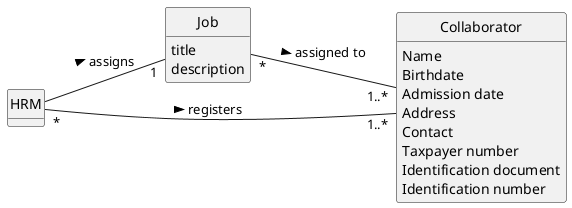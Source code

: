 @startuml
skinparam monochrome true
skinparam packageStyle rectangle
skinparam shadowing false

left to right direction

skinparam classAttributeIconSize 0

hide circle
hide methods

'title Domain Model

class HRM {
}

class Job {
    title
    description
}

class Collaborator {
    Name
    Birthdate
    Admission date
    Address
    Contact
    Taxpayer number
    Identification document
    Identification number

}


'Relationships
HRM "*" -- "1..*" Collaborator : registers >
HRM -- "1" Job : assigns >
Job "*" -- "1..*" Collaborator : assigned to >

}

@enduml

